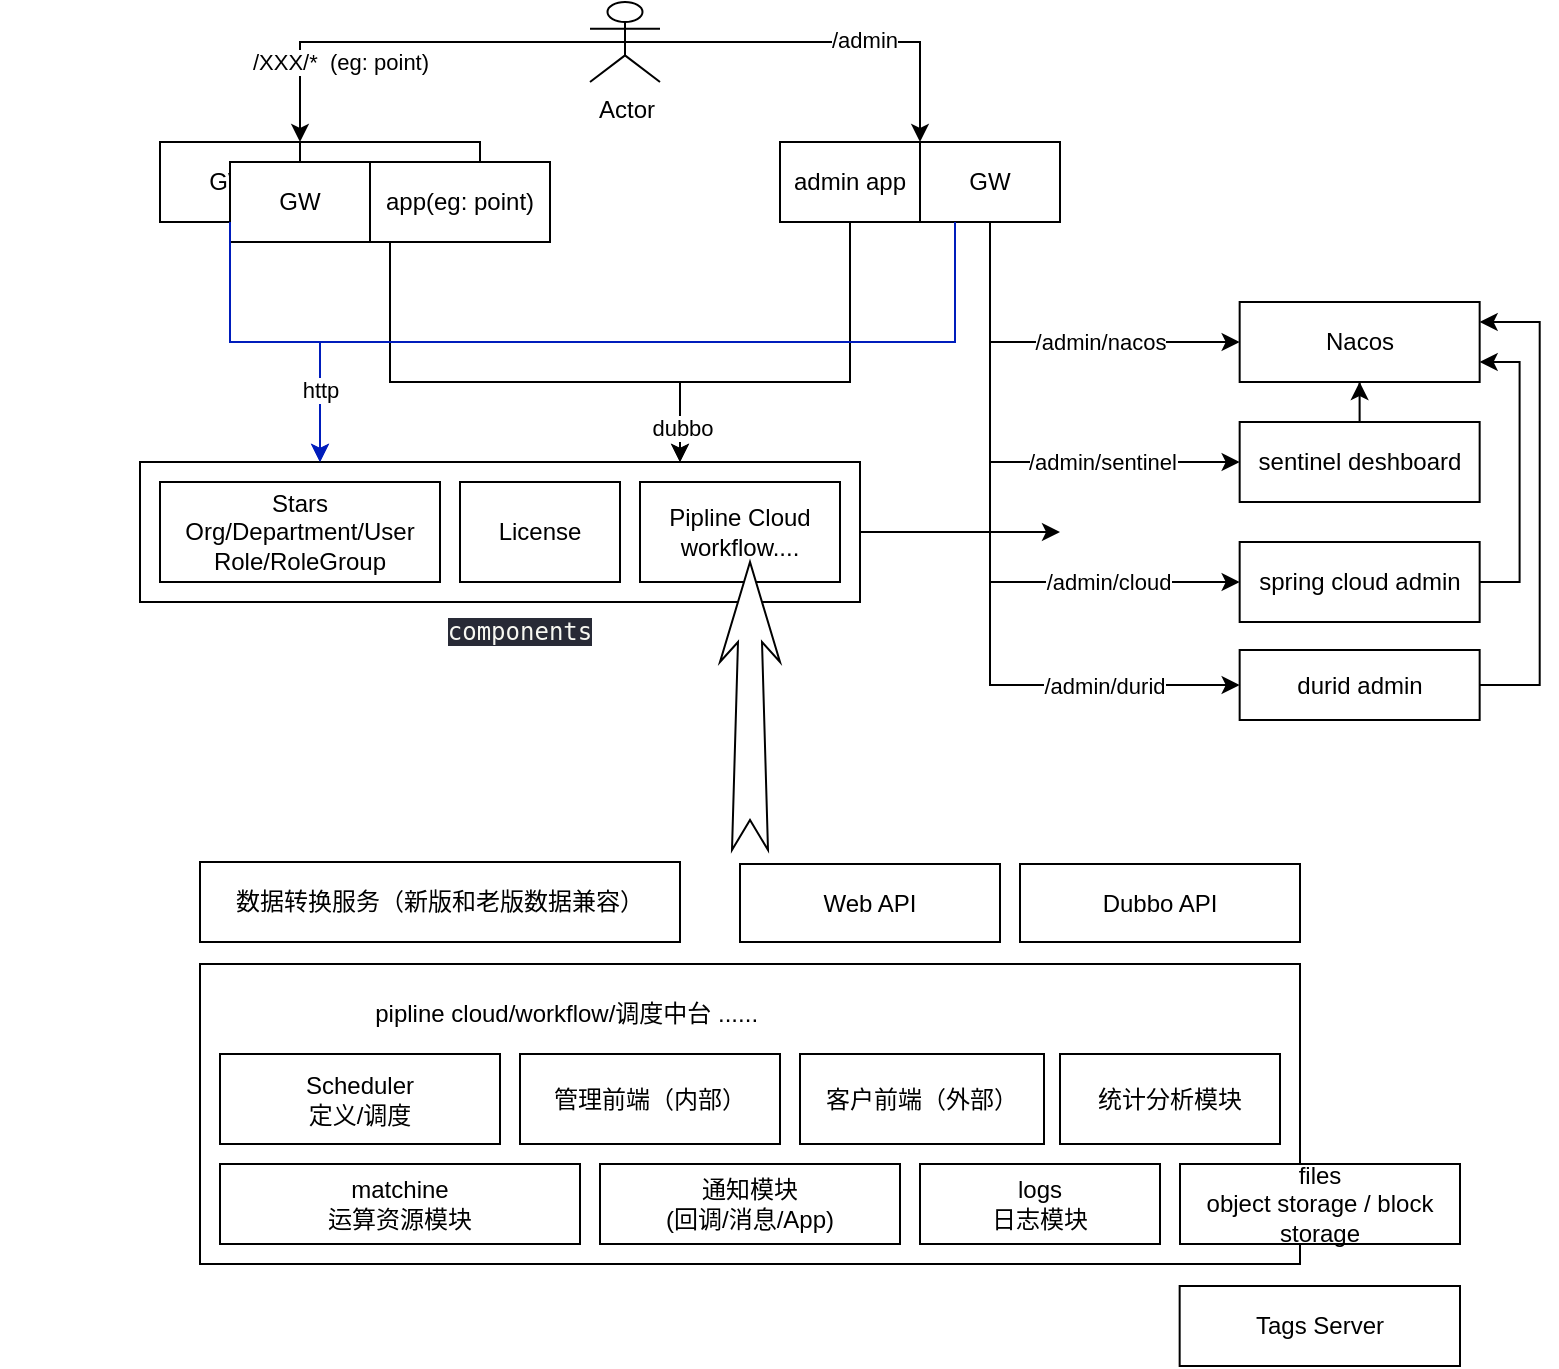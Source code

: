 <mxfile version="15.5.4" type="embed"><diagram id="UkCOZ_WddbfjBrkvK9fj" name="Page-1"><mxGraphModel dx="1147" dy="781" grid="1" gridSize="10" guides="1" tooltips="1" connect="1" arrows="1" fold="1" page="1" pageScale="1" pageWidth="1100" pageHeight="850" math="0" shadow="0"><root><mxCell id="0"/><mxCell id="1" parent="0"/><mxCell id="ELWWY3sifPibGMFry7iH-1" value="Nacos" style="rounded=0;whiteSpace=wrap;html=1;" parent="1" vertex="1"><mxGeometry x="819.83" y="160" width="120" height="40" as="geometry"/></mxCell><mxCell id="10" style="edgeStyle=orthogonalEdgeStyle;rounded=0;orthogonalLoop=1;jettySize=auto;html=1;exitX=1;exitY=0.5;exitDx=0;exitDy=0;entryX=1;entryY=0.75;entryDx=0;entryDy=0;" parent="1" source="ELWWY3sifPibGMFry7iH-12" target="ELWWY3sifPibGMFry7iH-1" edge="1"><mxGeometry relative="1" as="geometry"/></mxCell><mxCell id="ELWWY3sifPibGMFry7iH-12" value="spring cloud&amp;nbsp;admin" style="rounded=0;whiteSpace=wrap;html=1;" parent="1" vertex="1"><mxGeometry x="819.83" y="280" width="120" height="40" as="geometry"/></mxCell><mxCell id="11" style="edgeStyle=orthogonalEdgeStyle;rounded=0;orthogonalLoop=1;jettySize=auto;html=1;exitX=0.5;exitY=1;exitDx=0;exitDy=0;entryX=0;entryY=0.5;entryDx=0;entryDy=0;" parent="1" source="4" target="ELWWY3sifPibGMFry7iH-1" edge="1"><mxGeometry relative="1" as="geometry"/></mxCell><mxCell id="19" value="/admin/nacos" style="edgeLabel;html=1;align=center;verticalAlign=middle;resizable=0;points=[];" parent="11" vertex="1" connectable="0"><mxGeometry x="0.557" y="-2" relative="1" as="geometry"><mxPoint x="-29" y="-2" as="offset"/></mxGeometry></mxCell><mxCell id="12" style="edgeStyle=orthogonalEdgeStyle;rounded=0;orthogonalLoop=1;jettySize=auto;html=1;exitX=0.5;exitY=0.5;exitDx=0;exitDy=0;exitPerimeter=0;entryX=0;entryY=0;entryDx=0;entryDy=0;" parent="1" source="7" target="4" edge="1"><mxGeometry relative="1" as="geometry"/></mxCell><mxCell id="13" value="/admin" style="edgeLabel;html=1;align=center;verticalAlign=middle;resizable=0;points=[];" parent="12" vertex="1" connectable="0"><mxGeometry x="0.273" y="1" relative="1" as="geometry"><mxPoint x="-6" as="offset"/></mxGeometry></mxCell><mxCell id="14" value="/XXX/*&amp;nbsp; (eg: point)" style="edgeStyle=orthogonalEdgeStyle;rounded=0;orthogonalLoop=1;jettySize=auto;html=1;exitX=0.5;exitY=0.5;exitDx=0;exitDy=0;exitPerimeter=0;entryX=1;entryY=0;entryDx=0;entryDy=0;" parent="1" source="7" target="ELWWY3sifPibGMFry7iH-2" edge="1"><mxGeometry x="0.343" y="10" relative="1" as="geometry"><mxPoint as="offset"/></mxGeometry></mxCell><mxCell id="7" value="Actor" style="shape=umlActor;verticalLabelPosition=bottom;verticalAlign=top;html=1;outlineConnect=0;" parent="1" vertex="1"><mxGeometry x="495" y="10" width="35" height="40" as="geometry"/></mxCell><mxCell id="9" style="edgeStyle=orthogonalEdgeStyle;rounded=0;orthogonalLoop=1;jettySize=auto;html=1;exitX=0.5;exitY=0;exitDx=0;exitDy=0;" parent="1" source="8" target="ELWWY3sifPibGMFry7iH-1" edge="1"><mxGeometry relative="1" as="geometry"/></mxCell><mxCell id="8" value="sentinel deshboard" style="rounded=0;whiteSpace=wrap;html=1;" parent="1" vertex="1"><mxGeometry x="819.83" y="220" width="120" height="40" as="geometry"/></mxCell><mxCell id="15" value="" style="group" parent="1" vertex="1" connectable="0"><mxGeometry x="280" y="80" width="195" height="50" as="geometry"/></mxCell><mxCell id="ELWWY3sifPibGMFry7iH-2" value="GW" style="rounded=0;whiteSpace=wrap;html=1;" parent="15" vertex="1"><mxGeometry width="70" height="40" as="geometry"/></mxCell><mxCell id="2" value="app(eg: point)" style="rounded=0;whiteSpace=wrap;html=1;" parent="15" vertex="1"><mxGeometry x="70" width="90" height="40" as="geometry"/></mxCell><mxCell id="50" value="" style="group" parent="15" vertex="1" connectable="0"><mxGeometry x="35" y="10" width="160" height="40" as="geometry"/></mxCell><mxCell id="51" value="GW" style="rounded=0;whiteSpace=wrap;html=1;" parent="50" vertex="1"><mxGeometry width="70" height="40" as="geometry"/></mxCell><mxCell id="52" value="app(eg: point)" style="rounded=0;whiteSpace=wrap;html=1;" parent="50" vertex="1"><mxGeometry x="70" width="90" height="40" as="geometry"/></mxCell><mxCell id="16" value="" style="group" parent="1" vertex="1" connectable="0"><mxGeometry x="590" y="80" width="140" height="40" as="geometry"/></mxCell><mxCell id="3" value="admin app" style="rounded=0;whiteSpace=wrap;html=1;" parent="16" vertex="1"><mxGeometry width="70" height="40" as="geometry"/></mxCell><mxCell id="4" value="GW" style="rounded=0;whiteSpace=wrap;html=1;" parent="16" vertex="1"><mxGeometry x="70" width="70" height="40" as="geometry"/></mxCell><mxCell id="20" style="edgeStyle=orthogonalEdgeStyle;rounded=0;orthogonalLoop=1;jettySize=auto;html=1;exitX=0.5;exitY=1;exitDx=0;exitDy=0;entryX=0;entryY=0.5;entryDx=0;entryDy=0;" parent="1" source="4" target="8" edge="1"><mxGeometry relative="1" as="geometry"/></mxCell><mxCell id="21" value="/admin/sentinel" style="edgeLabel;html=1;align=center;verticalAlign=middle;resizable=0;points=[];" parent="20" vertex="1" connectable="0"><mxGeometry x="0.74" y="-2" relative="1" as="geometry"><mxPoint x="-37" y="-2" as="offset"/></mxGeometry></mxCell><mxCell id="22" style="edgeStyle=orthogonalEdgeStyle;rounded=0;orthogonalLoop=1;jettySize=auto;html=1;exitX=0.5;exitY=1;exitDx=0;exitDy=0;entryX=0;entryY=0.5;entryDx=0;entryDy=0;" parent="1" source="4" target="ELWWY3sifPibGMFry7iH-12" edge="1"><mxGeometry relative="1" as="geometry"/></mxCell><mxCell id="23" value="/admin/cloud" style="edgeLabel;html=1;align=center;verticalAlign=middle;resizable=0;points=[];" parent="22" vertex="1" connectable="0"><mxGeometry x="0.447" y="-1" relative="1" as="geometry"><mxPoint x="18" y="-1" as="offset"/></mxGeometry></mxCell><mxCell id="25" style="edgeStyle=orthogonalEdgeStyle;rounded=0;orthogonalLoop=1;jettySize=auto;html=1;exitX=1;exitY=0.5;exitDx=0;exitDy=0;entryX=1;entryY=0.25;entryDx=0;entryDy=0;" parent="1" source="24" target="ELWWY3sifPibGMFry7iH-1" edge="1"><mxGeometry relative="1" as="geometry"><Array as="points"><mxPoint x="969.83" y="352"/><mxPoint x="969.83" y="170"/></Array></mxGeometry></mxCell><mxCell id="24" value="durid admin" style="rounded=0;whiteSpace=wrap;html=1;" parent="1" vertex="1"><mxGeometry x="819.83" y="334" width="120" height="35" as="geometry"/></mxCell><mxCell id="26" style="edgeStyle=orthogonalEdgeStyle;rounded=0;orthogonalLoop=1;jettySize=auto;html=1;exitX=0.5;exitY=1;exitDx=0;exitDy=0;entryX=0;entryY=0.5;entryDx=0;entryDy=0;" parent="1" source="4" target="24" edge="1"><mxGeometry relative="1" as="geometry"/></mxCell><mxCell id="27" value="/admin/durid" style="edgeLabel;html=1;align=center;verticalAlign=middle;resizable=0;points=[];" parent="26" vertex="1" connectable="0"><mxGeometry x="0.519" y="-2" relative="1" as="geometry"><mxPoint x="18" y="-2" as="offset"/></mxGeometry></mxCell><mxCell id="30" value="" style="edgeStyle=orthogonalEdgeStyle;rounded=0;orthogonalLoop=1;jettySize=auto;html=1;exitX=0.5;exitY=1;exitDx=0;exitDy=0;entryX=0.25;entryY=0;entryDx=0;entryDy=0;fillColor=#0050ef;strokeColor=#001DBC;" parent="1" source="ELWWY3sifPibGMFry7iH-2" target="34" edge="1"><mxGeometry relative="1" as="geometry"><mxPoint x="210" y="210" as="targetPoint"/></mxGeometry></mxCell><mxCell id="39" value="" style="group;container=1;" parent="1" vertex="1" connectable="0"><mxGeometry x="200" y="240" width="430" height="104" as="geometry"><mxRectangle x="200" y="240" width="50" height="40" as="alternateBounds"/></mxGeometry></mxCell><mxCell id="38" value="&lt;pre style=&quot;color: rgb(248 , 248 , 242) ; font-family: &amp;#34;jetbrains mono&amp;#34; , monospace ; font-size: 9pt&quot;&gt;&lt;span style=&quot;background-color: rgb(40 , 42 , 54)&quot;&gt;components&lt;/span&gt;&lt;/pre&gt;" style="text;html=1;strokeColor=none;fillColor=none;align=center;verticalAlign=middle;whiteSpace=wrap;rounded=0;" parent="39" vertex="1"><mxGeometry x="230" y="70" width="60" height="30" as="geometry"/></mxCell><mxCell id="37" value="" style="group" parent="39" vertex="1" connectable="0"><mxGeometry x="70" width="360" height="70" as="geometry"/></mxCell><mxCell id="34" value="" style="rounded=0;whiteSpace=wrap;html=1;" parent="37" vertex="1"><mxGeometry width="360" height="70" as="geometry"/></mxCell><mxCell id="28" value="Stars&lt;br&gt;Org/Department/User&lt;br&gt;Role/RoleGroup" style="rounded=0;whiteSpace=wrap;html=1;" parent="37" vertex="1"><mxGeometry x="10" y="10" width="140" height="50" as="geometry"/></mxCell><mxCell id="29" value="License" style="rounded=0;whiteSpace=wrap;html=1;" parent="37" vertex="1"><mxGeometry x="160" y="10" width="80" height="50" as="geometry"/></mxCell><mxCell id="32" value="Pipline Cloud&lt;br&gt;workflow...." style="rounded=0;whiteSpace=wrap;html=1;" parent="37" vertex="1"><mxGeometry x="250" y="10" width="100" height="50" as="geometry"/></mxCell><mxCell id="40" style="edgeStyle=orthogonalEdgeStyle;rounded=0;orthogonalLoop=1;jettySize=auto;html=1;entryX=0.75;entryY=0;entryDx=0;entryDy=0;" parent="1" target="34" edge="1"><mxGeometry relative="1" as="geometry"><mxPoint x="395" y="130" as="sourcePoint"/><Array as="points"><mxPoint x="395" y="200"/><mxPoint x="540" y="200"/></Array></mxGeometry></mxCell><mxCell id="41" style="edgeStyle=orthogonalEdgeStyle;rounded=0;orthogonalLoop=1;jettySize=auto;html=1;exitX=0.5;exitY=1;exitDx=0;exitDy=0;" parent="1" source="3" edge="1"><mxGeometry relative="1" as="geometry"><mxPoint x="540" y="240" as="targetPoint"/><Array as="points"><mxPoint x="625" y="200"/><mxPoint x="540" y="200"/></Array></mxGeometry></mxCell><mxCell id="43" value="dubbo" style="edgeLabel;html=1;align=center;verticalAlign=middle;resizable=0;points=[];" parent="41" vertex="1" connectable="0"><mxGeometry x="0.836" y="1" relative="1" as="geometry"><mxPoint as="offset"/></mxGeometry></mxCell><mxCell id="42" style="edgeStyle=orthogonalEdgeStyle;rounded=0;orthogonalLoop=1;jettySize=auto;html=1;exitX=0.25;exitY=1;exitDx=0;exitDy=0;entryX=0.25;entryY=0;entryDx=0;entryDy=0;fillColor=#0050ef;strokeColor=#001DBC;" parent="1" source="4" target="34" edge="1"><mxGeometry relative="1" as="geometry"><Array as="points"><mxPoint x="678" y="180"/><mxPoint x="360" y="180"/></Array></mxGeometry></mxCell><mxCell id="44" value="http" style="edgeLabel;html=1;align=center;verticalAlign=middle;resizable=0;points=[];" parent="42" vertex="1" connectable="0"><mxGeometry x="0.836" relative="1" as="geometry"><mxPoint as="offset"/></mxGeometry></mxCell><mxCell id="45" style="edgeStyle=orthogonalEdgeStyle;rounded=0;orthogonalLoop=1;jettySize=auto;html=1;exitX=1;exitY=0.5;exitDx=0;exitDy=0;" parent="1" source="34" edge="1"><mxGeometry relative="1" as="geometry"><Array as="points"><mxPoint x="690" y="275"/><mxPoint x="690" y="275"/></Array><mxPoint x="730" y="275" as="targetPoint"/></mxGeometry></mxCell><mxCell id="59" value="" style="group" parent="1" vertex="1" connectable="0"><mxGeometry x="300" y="491" width="550" height="150" as="geometry"/></mxCell><mxCell id="46" value="" style="rounded=0;whiteSpace=wrap;html=1;" parent="59" vertex="1"><mxGeometry width="550" height="150" as="geometry"/></mxCell><mxCell id="47" value="Scheduler&lt;br&gt;定义/调度" style="rounded=0;whiteSpace=wrap;html=1;" parent="59" vertex="1"><mxGeometry x="10" y="45" width="140" height="45" as="geometry"/></mxCell><mxCell id="48" value="files&lt;br&gt;object storage / block storage" style="rounded=0;whiteSpace=wrap;html=1;" parent="59" vertex="1"><mxGeometry x="490" y="100" width="140" height="40" as="geometry"/></mxCell><mxCell id="49" value="logs&lt;br&gt;日志模块" style="rounded=0;whiteSpace=wrap;html=1;" parent="59" vertex="1"><mxGeometry x="360" y="100" width="120" height="40" as="geometry"/></mxCell><mxCell id="53" value="统计分析模块" style="rounded=0;whiteSpace=wrap;html=1;" parent="59" vertex="1"><mxGeometry x="430" y="45" width="110" height="45" as="geometry"/></mxCell><mxCell id="54" value="通知模块&lt;br&gt;(回调/消息/App)" style="rounded=0;whiteSpace=wrap;html=1;" parent="59" vertex="1"><mxGeometry x="200" y="100" width="150" height="40" as="geometry"/></mxCell><mxCell id="55" value="matchine&lt;br&gt;运算资源模块" style="rounded=0;whiteSpace=wrap;html=1;" parent="59" vertex="1"><mxGeometry x="10" y="100" width="180" height="40" as="geometry"/></mxCell><mxCell id="56" value="管理前端（内部）" style="rounded=0;whiteSpace=wrap;html=1;" parent="59" vertex="1"><mxGeometry x="160" y="45" width="130" height="45" as="geometry"/></mxCell><mxCell id="57" value="客户前端（外部）" style="rounded=0;whiteSpace=wrap;html=1;" parent="59" vertex="1"><mxGeometry x="300" y="45" width="122" height="45" as="geometry"/></mxCell><mxCell id="60" value="pipline cloud/workflow/调度中台 ......&amp;nbsp;" style="text;html=1;strokeColor=none;fillColor=none;align=center;verticalAlign=middle;whiteSpace=wrap;rounded=0;" parent="59" vertex="1"><mxGeometry x="20" y="10" width="330" height="30" as="geometry"/></mxCell><mxCell id="74" value="Tags Server" style="rounded=0;whiteSpace=wrap;html=1;" parent="1" vertex="1"><mxGeometry x="789.83" y="652" width="140.17" height="40" as="geometry"/></mxCell><mxCell id="77" value="" style="html=1;shadow=0;dashed=0;align=center;verticalAlign=middle;shape=mxgraph.arrows2.stylisedArrow;dy=0.6;dx=40;notch=15;feather=0.4;direction=north;" parent="1" vertex="1"><mxGeometry x="560" y="290" width="30" height="144" as="geometry"/></mxCell><mxCell id="78" value="数据转换服务（新版和老版数据兼容）" style="rounded=0;whiteSpace=wrap;html=1;" parent="1" vertex="1"><mxGeometry x="300" y="440" width="240" height="40" as="geometry"/></mxCell><mxCell id="80" value="Web API" style="rounded=0;whiteSpace=wrap;html=1;" parent="1" vertex="1"><mxGeometry x="570" y="441" width="130" height="39" as="geometry"/></mxCell><mxCell id="81" value="Dubbo API" style="rounded=0;whiteSpace=wrap;html=1;" parent="1" vertex="1"><mxGeometry x="710" y="441" width="140" height="39" as="geometry"/></mxCell></root></mxGraphModel></diagram></mxfile>